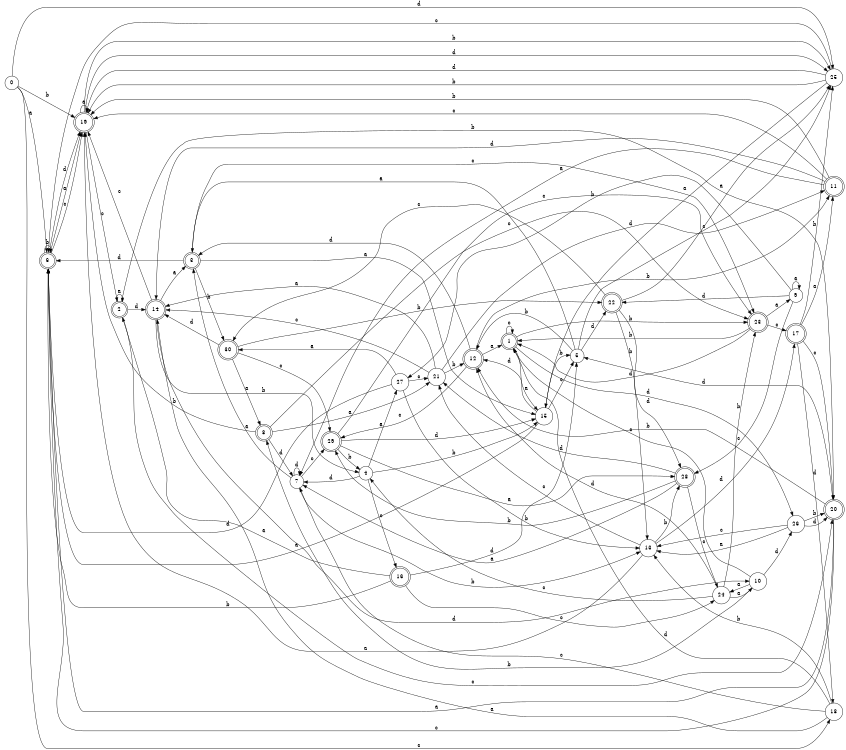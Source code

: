 digraph n25_8 {
__start0 [label="" shape="none"];

rankdir=LR;
size="8,5";

s0 [style="filled", color="black", fillcolor="white" shape="circle", label="0"];
s1 [style="rounded,filled", color="black", fillcolor="white" shape="doublecircle", label="1"];
s2 [style="rounded,filled", color="black", fillcolor="white" shape="doublecircle", label="2"];
s3 [style="rounded,filled", color="black", fillcolor="white" shape="doublecircle", label="3"];
s4 [style="filled", color="black", fillcolor="white" shape="circle", label="4"];
s5 [style="filled", color="black", fillcolor="white" shape="circle", label="5"];
s6 [style="rounded,filled", color="black", fillcolor="white" shape="doublecircle", label="6"];
s7 [style="filled", color="black", fillcolor="white" shape="circle", label="7"];
s8 [style="rounded,filled", color="black", fillcolor="white" shape="doublecircle", label="8"];
s9 [style="filled", color="black", fillcolor="white" shape="circle", label="9"];
s10 [style="filled", color="black", fillcolor="white" shape="circle", label="10"];
s11 [style="rounded,filled", color="black", fillcolor="white" shape="doublecircle", label="11"];
s12 [style="rounded,filled", color="black", fillcolor="white" shape="doublecircle", label="12"];
s13 [style="filled", color="black", fillcolor="white" shape="circle", label="13"];
s14 [style="rounded,filled", color="black", fillcolor="white" shape="doublecircle", label="14"];
s15 [style="filled", color="black", fillcolor="white" shape="circle", label="15"];
s16 [style="rounded,filled", color="black", fillcolor="white" shape="doublecircle", label="16"];
s17 [style="rounded,filled", color="black", fillcolor="white" shape="doublecircle", label="17"];
s18 [style="filled", color="black", fillcolor="white" shape="circle", label="18"];
s19 [style="rounded,filled", color="black", fillcolor="white" shape="doublecircle", label="19"];
s20 [style="rounded,filled", color="black", fillcolor="white" shape="doublecircle", label="20"];
s21 [style="filled", color="black", fillcolor="white" shape="circle", label="21"];
s22 [style="rounded,filled", color="black", fillcolor="white" shape="doublecircle", label="22"];
s23 [style="rounded,filled", color="black", fillcolor="white" shape="doublecircle", label="23"];
s24 [style="filled", color="black", fillcolor="white" shape="circle", label="24"];
s25 [style="filled", color="black", fillcolor="white" shape="circle", label="25"];
s26 [style="filled", color="black", fillcolor="white" shape="circle", label="26"];
s27 [style="filled", color="black", fillcolor="white" shape="circle", label="27"];
s28 [style="rounded,filled", color="black", fillcolor="white" shape="doublecircle", label="28"];
s29 [style="rounded,filled", color="black", fillcolor="white" shape="doublecircle", label="29"];
s30 [style="rounded,filled", color="black", fillcolor="white" shape="doublecircle", label="30"];
s0 -> s6 [label="a"];
s0 -> s19 [label="b"];
s0 -> s18 [label="c"];
s0 -> s25 [label="d"];
s1 -> s15 [label="a"];
s1 -> s23 [label="b"];
s1 -> s1 [label="c"];
s1 -> s26 [label="d"];
s2 -> s2 [label="a"];
s2 -> s20 [label="b"];
s2 -> s20 [label="c"];
s2 -> s14 [label="d"];
s3 -> s15 [label="a"];
s3 -> s30 [label="b"];
s3 -> s23 [label="c"];
s3 -> s6 [label="d"];
s4 -> s27 [label="a"];
s4 -> s15 [label="b"];
s4 -> s16 [label="c"];
s4 -> s7 [label="d"];
s5 -> s3 [label="a"];
s5 -> s12 [label="b"];
s5 -> s25 [label="c"];
s5 -> s22 [label="d"];
s6 -> s19 [label="a"];
s6 -> s6 [label="b"];
s6 -> s19 [label="c"];
s6 -> s19 [label="d"];
s7 -> s3 [label="a"];
s7 -> s13 [label="b"];
s7 -> s29 [label="c"];
s7 -> s7 [label="d"];
s8 -> s21 [label="a"];
s8 -> s19 [label="b"];
s8 -> s23 [label="c"];
s8 -> s7 [label="d"];
s9 -> s9 [label="a"];
s9 -> s27 [label="b"];
s9 -> s28 [label="c"];
s9 -> s22 [label="d"];
s10 -> s24 [label="a"];
s10 -> s8 [label="b"];
s10 -> s1 [label="c"];
s10 -> s26 [label="d"];
s11 -> s7 [label="a"];
s11 -> s19 [label="b"];
s11 -> s19 [label="c"];
s11 -> s14 [label="d"];
s12 -> s1 [label="a"];
s12 -> s11 [label="b"];
s12 -> s29 [label="c"];
s12 -> s3 [label="d"];
s13 -> s19 [label="a"];
s13 -> s28 [label="b"];
s13 -> s21 [label="c"];
s13 -> s17 [label="d"];
s14 -> s3 [label="a"];
s14 -> s4 [label="b"];
s14 -> s19 [label="c"];
s14 -> s10 [label="d"];
s15 -> s6 [label="a"];
s15 -> s5 [label="b"];
s15 -> s5 [label="c"];
s15 -> s12 [label="d"];
s16 -> s2 [label="a"];
s16 -> s6 [label="b"];
s16 -> s24 [label="c"];
s16 -> s5 [label="d"];
s17 -> s11 [label="a"];
s17 -> s25 [label="b"];
s17 -> s20 [label="c"];
s17 -> s18 [label="d"];
s18 -> s14 [label="a"];
s18 -> s13 [label="b"];
s18 -> s7 [label="c"];
s18 -> s1 [label="d"];
s19 -> s19 [label="a"];
s19 -> s25 [label="b"];
s19 -> s2 [label="c"];
s19 -> s25 [label="d"];
s20 -> s6 [label="a"];
s20 -> s12 [label="b"];
s20 -> s6 [label="c"];
s20 -> s5 [label="d"];
s21 -> s14 [label="a"];
s21 -> s12 [label="b"];
s21 -> s14 [label="c"];
s21 -> s11 [label="d"];
s22 -> s25 [label="a"];
s22 -> s13 [label="b"];
s22 -> s30 [label="c"];
s22 -> s28 [label="d"];
s23 -> s9 [label="a"];
s23 -> s1 [label="b"];
s23 -> s17 [label="c"];
s23 -> s1 [label="d"];
s24 -> s10 [label="a"];
s24 -> s23 [label="b"];
s24 -> s4 [label="c"];
s24 -> s12 [label="d"];
s25 -> s15 [label="a"];
s25 -> s19 [label="b"];
s25 -> s6 [label="c"];
s25 -> s19 [label="d"];
s26 -> s13 [label="a"];
s26 -> s20 [label="b"];
s26 -> s13 [label="c"];
s26 -> s20 [label="d"];
s27 -> s30 [label="a"];
s27 -> s13 [label="b"];
s27 -> s21 [label="c"];
s27 -> s6 [label="d"];
s28 -> s7 [label="a"];
s28 -> s29 [label="b"];
s28 -> s24 [label="c"];
s28 -> s21 [label="d"];
s29 -> s28 [label="a"];
s29 -> s4 [label="b"];
s29 -> s23 [label="c"];
s29 -> s15 [label="d"];
s30 -> s8 [label="a"];
s30 -> s22 [label="b"];
s30 -> s29 [label="c"];
s30 -> s14 [label="d"];

}